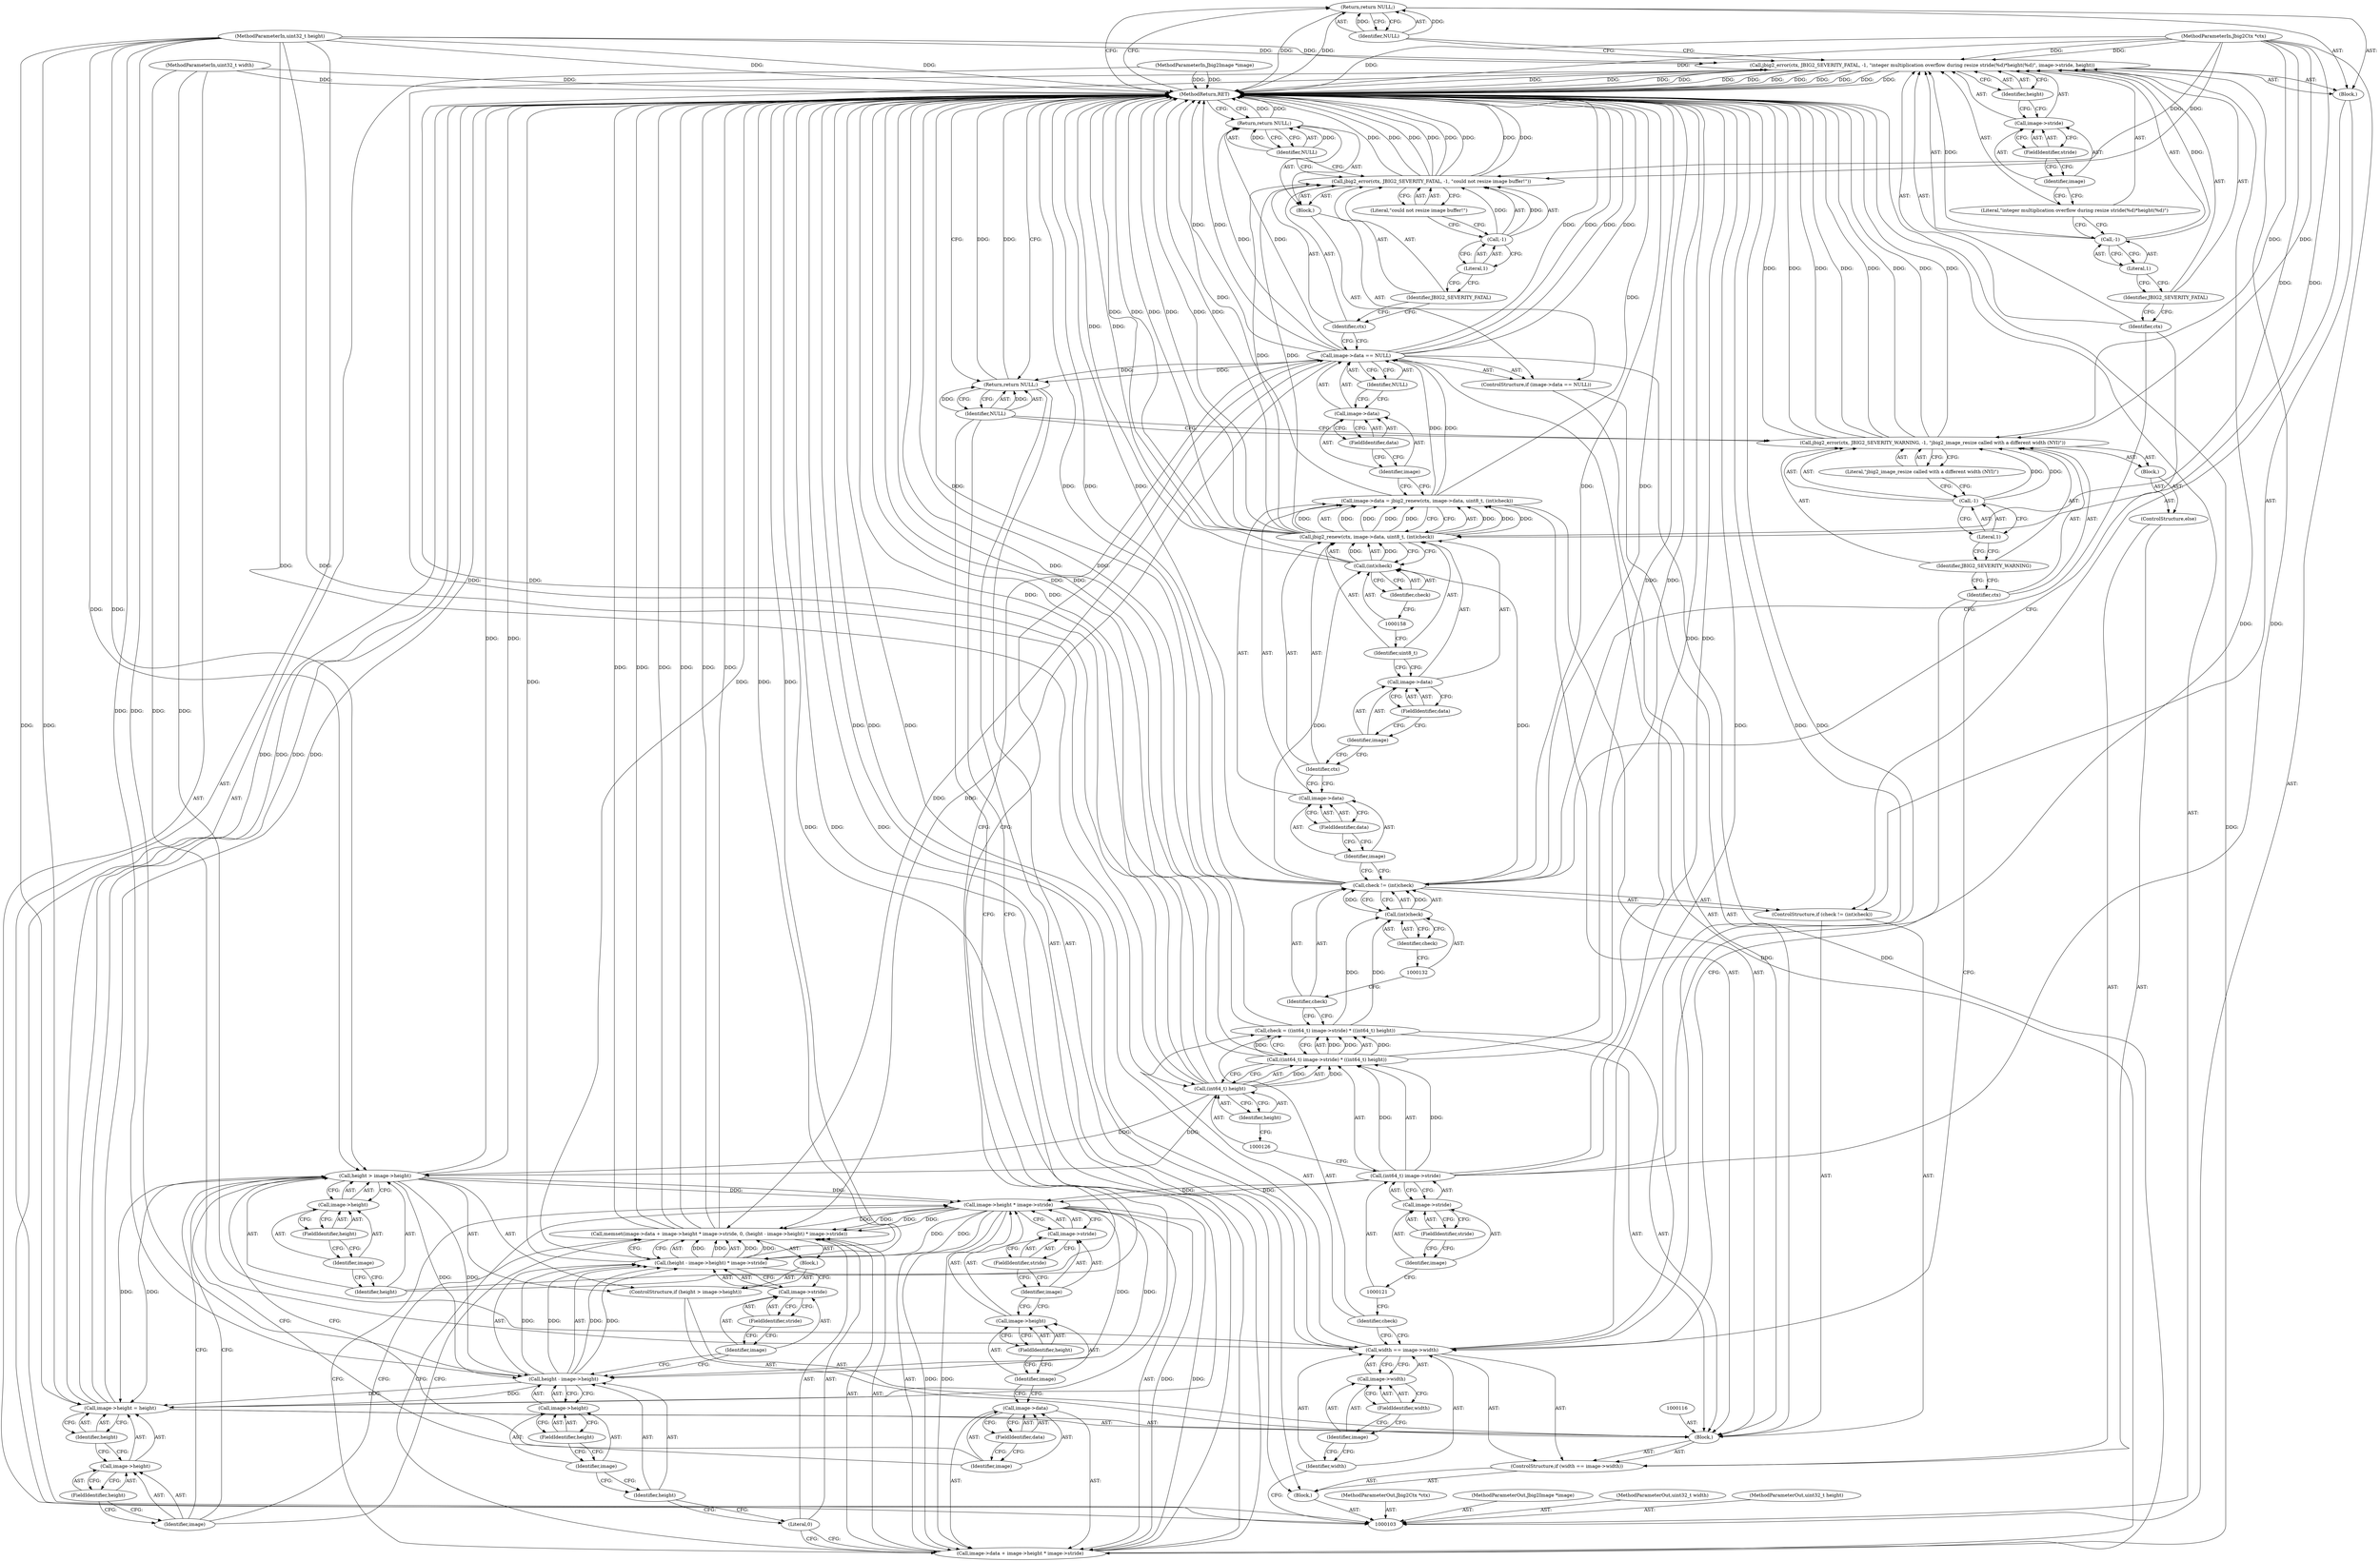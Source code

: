 digraph "0_ghostscript_e698d5c11d27212aa1098bc5b1673a3378563092_6" {
"1000145" [label="(Return,return NULL;)"];
"1000146" [label="(Identifier,NULL)"];
"1000150" [label="(FieldIdentifier,data)"];
"1000151" [label="(Call,jbig2_renew(ctx, image->data, uint8_t, (int)check))"];
"1000152" [label="(Identifier,ctx)"];
"1000153" [label="(Call,image->data)"];
"1000154" [label="(Identifier,image)"];
"1000155" [label="(FieldIdentifier,data)"];
"1000156" [label="(Identifier,uint8_t)"];
"1000157" [label="(Call,(int)check)"];
"1000159" [label="(Identifier,check)"];
"1000147" [label="(Call,image->data = jbig2_renew(ctx, image->data, uint8_t, (int)check))"];
"1000148" [label="(Call,image->data)"];
"1000149" [label="(Identifier,image)"];
"1000161" [label="(Call,image->data == NULL)"];
"1000162" [label="(Call,image->data)"];
"1000163" [label="(Identifier,image)"];
"1000164" [label="(FieldIdentifier,data)"];
"1000165" [label="(Identifier,NULL)"];
"1000166" [label="(Block,)"];
"1000160" [label="(ControlStructure,if (image->data == NULL))"];
"1000167" [label="(Call,jbig2_error(ctx, JBIG2_SEVERITY_FATAL, -1, \"could not resize image buffer!\"))"];
"1000168" [label="(Identifier,ctx)"];
"1000169" [label="(Identifier,JBIG2_SEVERITY_FATAL)"];
"1000170" [label="(Call,-1)"];
"1000171" [label="(Literal,1)"];
"1000172" [label="(Literal,\"could not resize image buffer!\")"];
"1000173" [label="(Return,return NULL;)"];
"1000174" [label="(Identifier,NULL)"];
"1000176" [label="(Call,height > image->height)"];
"1000177" [label="(Identifier,height)"];
"1000178" [label="(Call,image->height)"];
"1000179" [label="(Identifier,image)"];
"1000180" [label="(FieldIdentifier,height)"];
"1000181" [label="(Block,)"];
"1000175" [label="(ControlStructure,if (height > image->height))"];
"1000203" [label="(FieldIdentifier,stride)"];
"1000182" [label="(Call,memset(image->data + image->height * image->stride, 0, (height - image->height) * image->stride))"];
"1000183" [label="(Call,image->data + image->height * image->stride)"];
"1000184" [label="(Call,image->data)"];
"1000185" [label="(Identifier,image)"];
"1000186" [label="(FieldIdentifier,data)"];
"1000187" [label="(Call,image->height * image->stride)"];
"1000188" [label="(Call,image->height)"];
"1000189" [label="(Identifier,image)"];
"1000190" [label="(FieldIdentifier,height)"];
"1000191" [label="(Call,image->stride)"];
"1000192" [label="(Identifier,image)"];
"1000193" [label="(FieldIdentifier,stride)"];
"1000194" [label="(Literal,0)"];
"1000195" [label="(Call,(height - image->height) * image->stride)"];
"1000196" [label="(Call,height - image->height)"];
"1000197" [label="(Identifier,height)"];
"1000198" [label="(Call,image->height)"];
"1000199" [label="(Identifier,image)"];
"1000200" [label="(FieldIdentifier,height)"];
"1000201" [label="(Call,image->stride)"];
"1000202" [label="(Identifier,image)"];
"1000219" [label="(MethodReturn,RET)"];
"1000104" [label="(MethodParameterIn,Jbig2Ctx *ctx)"];
"1000298" [label="(MethodParameterOut,Jbig2Ctx *ctx)"];
"1000105" [label="(MethodParameterIn,Jbig2Image *image)"];
"1000299" [label="(MethodParameterOut,Jbig2Image *image)"];
"1000106" [label="(MethodParameterIn,uint32_t width)"];
"1000300" [label="(MethodParameterOut,uint32_t width)"];
"1000107" [label="(MethodParameterIn,uint32_t height)"];
"1000301" [label="(MethodParameterOut,uint32_t height)"];
"1000207" [label="(FieldIdentifier,height)"];
"1000208" [label="(Identifier,height)"];
"1000204" [label="(Call,image->height = height)"];
"1000205" [label="(Call,image->height)"];
"1000206" [label="(Identifier,image)"];
"1000210" [label="(Block,)"];
"1000209" [label="(ControlStructure,else)"];
"1000212" [label="(Identifier,ctx)"];
"1000213" [label="(Identifier,JBIG2_SEVERITY_WARNING)"];
"1000214" [label="(Call,-1)"];
"1000215" [label="(Literal,1)"];
"1000216" [label="(Literal,\"jbig2_image_resize called with a different width (NYI)\")"];
"1000211" [label="(Call,jbig2_error(ctx, JBIG2_SEVERITY_WARNING, -1, \"jbig2_image_resize called with a different width (NYI)\"))"];
"1000218" [label="(Identifier,NULL)"];
"1000217" [label="(Return,return NULL;)"];
"1000108" [label="(Block,)"];
"1000112" [label="(Call,image->width)"];
"1000113" [label="(Identifier,image)"];
"1000114" [label="(FieldIdentifier,width)"];
"1000109" [label="(ControlStructure,if (width == image->width))"];
"1000110" [label="(Call,width == image->width)"];
"1000111" [label="(Identifier,width)"];
"1000117" [label="(Call,check = ((int64_t) image->stride) * ((int64_t) height))"];
"1000118" [label="(Identifier,check)"];
"1000119" [label="(Call,((int64_t) image->stride) * ((int64_t) height))"];
"1000120" [label="(Call,(int64_t) image->stride)"];
"1000122" [label="(Call,image->stride)"];
"1000123" [label="(Identifier,image)"];
"1000124" [label="(FieldIdentifier,stride)"];
"1000125" [label="(Call,(int64_t) height)"];
"1000127" [label="(Identifier,height)"];
"1000115" [label="(Block,)"];
"1000129" [label="(Call,check != (int)check)"];
"1000130" [label="(Identifier,check)"];
"1000131" [label="(Call,(int)check)"];
"1000133" [label="(Identifier,check)"];
"1000134" [label="(Block,)"];
"1000128" [label="(ControlStructure,if (check != (int)check))"];
"1000135" [label="(Call,jbig2_error(ctx, JBIG2_SEVERITY_FATAL, -1, \"integer multiplication overflow during resize stride(%d)*height(%d)\", image->stride, height))"];
"1000141" [label="(Call,image->stride)"];
"1000142" [label="(Identifier,image)"];
"1000143" [label="(FieldIdentifier,stride)"];
"1000144" [label="(Identifier,height)"];
"1000136" [label="(Identifier,ctx)"];
"1000137" [label="(Identifier,JBIG2_SEVERITY_FATAL)"];
"1000138" [label="(Call,-1)"];
"1000139" [label="(Literal,1)"];
"1000140" [label="(Literal,\"integer multiplication overflow during resize stride(%d)*height(%d)\")"];
"1000145" -> "1000134"  [label="AST: "];
"1000145" -> "1000146"  [label="CFG: "];
"1000146" -> "1000145"  [label="AST: "];
"1000219" -> "1000145"  [label="CFG: "];
"1000145" -> "1000219"  [label="DDG: "];
"1000146" -> "1000145"  [label="DDG: "];
"1000146" -> "1000145"  [label="AST: "];
"1000146" -> "1000135"  [label="CFG: "];
"1000145" -> "1000146"  [label="CFG: "];
"1000146" -> "1000145"  [label="DDG: "];
"1000150" -> "1000148"  [label="AST: "];
"1000150" -> "1000149"  [label="CFG: "];
"1000148" -> "1000150"  [label="CFG: "];
"1000151" -> "1000147"  [label="AST: "];
"1000151" -> "1000157"  [label="CFG: "];
"1000152" -> "1000151"  [label="AST: "];
"1000153" -> "1000151"  [label="AST: "];
"1000156" -> "1000151"  [label="AST: "];
"1000157" -> "1000151"  [label="AST: "];
"1000147" -> "1000151"  [label="CFG: "];
"1000151" -> "1000219"  [label="DDG: "];
"1000151" -> "1000219"  [label="DDG: "];
"1000151" -> "1000219"  [label="DDG: "];
"1000151" -> "1000147"  [label="DDG: "];
"1000151" -> "1000147"  [label="DDG: "];
"1000151" -> "1000147"  [label="DDG: "];
"1000151" -> "1000147"  [label="DDG: "];
"1000104" -> "1000151"  [label="DDG: "];
"1000157" -> "1000151"  [label="DDG: "];
"1000151" -> "1000167"  [label="DDG: "];
"1000152" -> "1000151"  [label="AST: "];
"1000152" -> "1000148"  [label="CFG: "];
"1000154" -> "1000152"  [label="CFG: "];
"1000153" -> "1000151"  [label="AST: "];
"1000153" -> "1000155"  [label="CFG: "];
"1000154" -> "1000153"  [label="AST: "];
"1000155" -> "1000153"  [label="AST: "];
"1000156" -> "1000153"  [label="CFG: "];
"1000154" -> "1000153"  [label="AST: "];
"1000154" -> "1000152"  [label="CFG: "];
"1000155" -> "1000154"  [label="CFG: "];
"1000155" -> "1000153"  [label="AST: "];
"1000155" -> "1000154"  [label="CFG: "];
"1000153" -> "1000155"  [label="CFG: "];
"1000156" -> "1000151"  [label="AST: "];
"1000156" -> "1000153"  [label="CFG: "];
"1000158" -> "1000156"  [label="CFG: "];
"1000157" -> "1000151"  [label="AST: "];
"1000157" -> "1000159"  [label="CFG: "];
"1000158" -> "1000157"  [label="AST: "];
"1000159" -> "1000157"  [label="AST: "];
"1000151" -> "1000157"  [label="CFG: "];
"1000157" -> "1000219"  [label="DDG: "];
"1000157" -> "1000151"  [label="DDG: "];
"1000129" -> "1000157"  [label="DDG: "];
"1000159" -> "1000157"  [label="AST: "];
"1000159" -> "1000158"  [label="CFG: "];
"1000157" -> "1000159"  [label="CFG: "];
"1000147" -> "1000115"  [label="AST: "];
"1000147" -> "1000151"  [label="CFG: "];
"1000148" -> "1000147"  [label="AST: "];
"1000151" -> "1000147"  [label="AST: "];
"1000163" -> "1000147"  [label="CFG: "];
"1000147" -> "1000219"  [label="DDG: "];
"1000151" -> "1000147"  [label="DDG: "];
"1000151" -> "1000147"  [label="DDG: "];
"1000151" -> "1000147"  [label="DDG: "];
"1000151" -> "1000147"  [label="DDG: "];
"1000147" -> "1000161"  [label="DDG: "];
"1000148" -> "1000147"  [label="AST: "];
"1000148" -> "1000150"  [label="CFG: "];
"1000149" -> "1000148"  [label="AST: "];
"1000150" -> "1000148"  [label="AST: "];
"1000152" -> "1000148"  [label="CFG: "];
"1000149" -> "1000148"  [label="AST: "];
"1000149" -> "1000129"  [label="CFG: "];
"1000150" -> "1000149"  [label="CFG: "];
"1000161" -> "1000160"  [label="AST: "];
"1000161" -> "1000165"  [label="CFG: "];
"1000162" -> "1000161"  [label="AST: "];
"1000165" -> "1000161"  [label="AST: "];
"1000168" -> "1000161"  [label="CFG: "];
"1000177" -> "1000161"  [label="CFG: "];
"1000161" -> "1000219"  [label="DDG: "];
"1000161" -> "1000219"  [label="DDG: "];
"1000161" -> "1000219"  [label="DDG: "];
"1000147" -> "1000161"  [label="DDG: "];
"1000161" -> "1000173"  [label="DDG: "];
"1000161" -> "1000182"  [label="DDG: "];
"1000161" -> "1000183"  [label="DDG: "];
"1000161" -> "1000217"  [label="DDG: "];
"1000162" -> "1000161"  [label="AST: "];
"1000162" -> "1000164"  [label="CFG: "];
"1000163" -> "1000162"  [label="AST: "];
"1000164" -> "1000162"  [label="AST: "];
"1000165" -> "1000162"  [label="CFG: "];
"1000163" -> "1000162"  [label="AST: "];
"1000163" -> "1000147"  [label="CFG: "];
"1000164" -> "1000163"  [label="CFG: "];
"1000164" -> "1000162"  [label="AST: "];
"1000164" -> "1000163"  [label="CFG: "];
"1000162" -> "1000164"  [label="CFG: "];
"1000165" -> "1000161"  [label="AST: "];
"1000165" -> "1000162"  [label="CFG: "];
"1000161" -> "1000165"  [label="CFG: "];
"1000166" -> "1000160"  [label="AST: "];
"1000167" -> "1000166"  [label="AST: "];
"1000173" -> "1000166"  [label="AST: "];
"1000160" -> "1000115"  [label="AST: "];
"1000161" -> "1000160"  [label="AST: "];
"1000166" -> "1000160"  [label="AST: "];
"1000167" -> "1000166"  [label="AST: "];
"1000167" -> "1000172"  [label="CFG: "];
"1000168" -> "1000167"  [label="AST: "];
"1000169" -> "1000167"  [label="AST: "];
"1000170" -> "1000167"  [label="AST: "];
"1000172" -> "1000167"  [label="AST: "];
"1000174" -> "1000167"  [label="CFG: "];
"1000167" -> "1000219"  [label="DDG: "];
"1000167" -> "1000219"  [label="DDG: "];
"1000167" -> "1000219"  [label="DDG: "];
"1000167" -> "1000219"  [label="DDG: "];
"1000151" -> "1000167"  [label="DDG: "];
"1000104" -> "1000167"  [label="DDG: "];
"1000170" -> "1000167"  [label="DDG: "];
"1000168" -> "1000167"  [label="AST: "];
"1000168" -> "1000161"  [label="CFG: "];
"1000169" -> "1000168"  [label="CFG: "];
"1000169" -> "1000167"  [label="AST: "];
"1000169" -> "1000168"  [label="CFG: "];
"1000171" -> "1000169"  [label="CFG: "];
"1000170" -> "1000167"  [label="AST: "];
"1000170" -> "1000171"  [label="CFG: "];
"1000171" -> "1000170"  [label="AST: "];
"1000172" -> "1000170"  [label="CFG: "];
"1000170" -> "1000167"  [label="DDG: "];
"1000171" -> "1000170"  [label="AST: "];
"1000171" -> "1000169"  [label="CFG: "];
"1000170" -> "1000171"  [label="CFG: "];
"1000172" -> "1000167"  [label="AST: "];
"1000172" -> "1000170"  [label="CFG: "];
"1000167" -> "1000172"  [label="CFG: "];
"1000173" -> "1000166"  [label="AST: "];
"1000173" -> "1000174"  [label="CFG: "];
"1000174" -> "1000173"  [label="AST: "];
"1000219" -> "1000173"  [label="CFG: "];
"1000173" -> "1000219"  [label="DDG: "];
"1000174" -> "1000173"  [label="DDG: "];
"1000161" -> "1000173"  [label="DDG: "];
"1000174" -> "1000173"  [label="AST: "];
"1000174" -> "1000167"  [label="CFG: "];
"1000173" -> "1000174"  [label="CFG: "];
"1000174" -> "1000173"  [label="DDG: "];
"1000176" -> "1000175"  [label="AST: "];
"1000176" -> "1000178"  [label="CFG: "];
"1000177" -> "1000176"  [label="AST: "];
"1000178" -> "1000176"  [label="AST: "];
"1000185" -> "1000176"  [label="CFG: "];
"1000206" -> "1000176"  [label="CFG: "];
"1000176" -> "1000219"  [label="DDG: "];
"1000125" -> "1000176"  [label="DDG: "];
"1000107" -> "1000176"  [label="DDG: "];
"1000176" -> "1000187"  [label="DDG: "];
"1000176" -> "1000196"  [label="DDG: "];
"1000176" -> "1000204"  [label="DDG: "];
"1000177" -> "1000176"  [label="AST: "];
"1000177" -> "1000161"  [label="CFG: "];
"1000179" -> "1000177"  [label="CFG: "];
"1000178" -> "1000176"  [label="AST: "];
"1000178" -> "1000180"  [label="CFG: "];
"1000179" -> "1000178"  [label="AST: "];
"1000180" -> "1000178"  [label="AST: "];
"1000176" -> "1000178"  [label="CFG: "];
"1000179" -> "1000178"  [label="AST: "];
"1000179" -> "1000177"  [label="CFG: "];
"1000180" -> "1000179"  [label="CFG: "];
"1000180" -> "1000178"  [label="AST: "];
"1000180" -> "1000179"  [label="CFG: "];
"1000178" -> "1000180"  [label="CFG: "];
"1000181" -> "1000175"  [label="AST: "];
"1000182" -> "1000181"  [label="AST: "];
"1000175" -> "1000115"  [label="AST: "];
"1000176" -> "1000175"  [label="AST: "];
"1000181" -> "1000175"  [label="AST: "];
"1000203" -> "1000201"  [label="AST: "];
"1000203" -> "1000202"  [label="CFG: "];
"1000201" -> "1000203"  [label="CFG: "];
"1000182" -> "1000181"  [label="AST: "];
"1000182" -> "1000195"  [label="CFG: "];
"1000183" -> "1000182"  [label="AST: "];
"1000194" -> "1000182"  [label="AST: "];
"1000195" -> "1000182"  [label="AST: "];
"1000206" -> "1000182"  [label="CFG: "];
"1000182" -> "1000219"  [label="DDG: "];
"1000182" -> "1000219"  [label="DDG: "];
"1000182" -> "1000219"  [label="DDG: "];
"1000161" -> "1000182"  [label="DDG: "];
"1000187" -> "1000182"  [label="DDG: "];
"1000187" -> "1000182"  [label="DDG: "];
"1000195" -> "1000182"  [label="DDG: "];
"1000195" -> "1000182"  [label="DDG: "];
"1000183" -> "1000182"  [label="AST: "];
"1000183" -> "1000187"  [label="CFG: "];
"1000184" -> "1000183"  [label="AST: "];
"1000187" -> "1000183"  [label="AST: "];
"1000194" -> "1000183"  [label="CFG: "];
"1000183" -> "1000219"  [label="DDG: "];
"1000183" -> "1000219"  [label="DDG: "];
"1000161" -> "1000183"  [label="DDG: "];
"1000187" -> "1000183"  [label="DDG: "];
"1000187" -> "1000183"  [label="DDG: "];
"1000184" -> "1000183"  [label="AST: "];
"1000184" -> "1000186"  [label="CFG: "];
"1000185" -> "1000184"  [label="AST: "];
"1000186" -> "1000184"  [label="AST: "];
"1000189" -> "1000184"  [label="CFG: "];
"1000185" -> "1000184"  [label="AST: "];
"1000185" -> "1000176"  [label="CFG: "];
"1000186" -> "1000185"  [label="CFG: "];
"1000186" -> "1000184"  [label="AST: "];
"1000186" -> "1000185"  [label="CFG: "];
"1000184" -> "1000186"  [label="CFG: "];
"1000187" -> "1000183"  [label="AST: "];
"1000187" -> "1000191"  [label="CFG: "];
"1000188" -> "1000187"  [label="AST: "];
"1000191" -> "1000187"  [label="AST: "];
"1000183" -> "1000187"  [label="CFG: "];
"1000187" -> "1000182"  [label="DDG: "];
"1000187" -> "1000182"  [label="DDG: "];
"1000187" -> "1000183"  [label="DDG: "];
"1000187" -> "1000183"  [label="DDG: "];
"1000176" -> "1000187"  [label="DDG: "];
"1000120" -> "1000187"  [label="DDG: "];
"1000187" -> "1000196"  [label="DDG: "];
"1000187" -> "1000195"  [label="DDG: "];
"1000188" -> "1000187"  [label="AST: "];
"1000188" -> "1000190"  [label="CFG: "];
"1000189" -> "1000188"  [label="AST: "];
"1000190" -> "1000188"  [label="AST: "];
"1000192" -> "1000188"  [label="CFG: "];
"1000189" -> "1000188"  [label="AST: "];
"1000189" -> "1000184"  [label="CFG: "];
"1000190" -> "1000189"  [label="CFG: "];
"1000190" -> "1000188"  [label="AST: "];
"1000190" -> "1000189"  [label="CFG: "];
"1000188" -> "1000190"  [label="CFG: "];
"1000191" -> "1000187"  [label="AST: "];
"1000191" -> "1000193"  [label="CFG: "];
"1000192" -> "1000191"  [label="AST: "];
"1000193" -> "1000191"  [label="AST: "];
"1000187" -> "1000191"  [label="CFG: "];
"1000192" -> "1000191"  [label="AST: "];
"1000192" -> "1000188"  [label="CFG: "];
"1000193" -> "1000192"  [label="CFG: "];
"1000193" -> "1000191"  [label="AST: "];
"1000193" -> "1000192"  [label="CFG: "];
"1000191" -> "1000193"  [label="CFG: "];
"1000194" -> "1000182"  [label="AST: "];
"1000194" -> "1000183"  [label="CFG: "];
"1000197" -> "1000194"  [label="CFG: "];
"1000195" -> "1000182"  [label="AST: "];
"1000195" -> "1000201"  [label="CFG: "];
"1000196" -> "1000195"  [label="AST: "];
"1000201" -> "1000195"  [label="AST: "];
"1000182" -> "1000195"  [label="CFG: "];
"1000195" -> "1000219"  [label="DDG: "];
"1000195" -> "1000219"  [label="DDG: "];
"1000195" -> "1000182"  [label="DDG: "];
"1000195" -> "1000182"  [label="DDG: "];
"1000196" -> "1000195"  [label="DDG: "];
"1000196" -> "1000195"  [label="DDG: "];
"1000187" -> "1000195"  [label="DDG: "];
"1000196" -> "1000195"  [label="AST: "];
"1000196" -> "1000198"  [label="CFG: "];
"1000197" -> "1000196"  [label="AST: "];
"1000198" -> "1000196"  [label="AST: "];
"1000202" -> "1000196"  [label="CFG: "];
"1000196" -> "1000195"  [label="DDG: "];
"1000196" -> "1000195"  [label="DDG: "];
"1000176" -> "1000196"  [label="DDG: "];
"1000107" -> "1000196"  [label="DDG: "];
"1000187" -> "1000196"  [label="DDG: "];
"1000196" -> "1000204"  [label="DDG: "];
"1000197" -> "1000196"  [label="AST: "];
"1000197" -> "1000194"  [label="CFG: "];
"1000199" -> "1000197"  [label="CFG: "];
"1000198" -> "1000196"  [label="AST: "];
"1000198" -> "1000200"  [label="CFG: "];
"1000199" -> "1000198"  [label="AST: "];
"1000200" -> "1000198"  [label="AST: "];
"1000196" -> "1000198"  [label="CFG: "];
"1000199" -> "1000198"  [label="AST: "];
"1000199" -> "1000197"  [label="CFG: "];
"1000200" -> "1000199"  [label="CFG: "];
"1000200" -> "1000198"  [label="AST: "];
"1000200" -> "1000199"  [label="CFG: "];
"1000198" -> "1000200"  [label="CFG: "];
"1000201" -> "1000195"  [label="AST: "];
"1000201" -> "1000203"  [label="CFG: "];
"1000202" -> "1000201"  [label="AST: "];
"1000203" -> "1000201"  [label="AST: "];
"1000195" -> "1000201"  [label="CFG: "];
"1000202" -> "1000201"  [label="AST: "];
"1000202" -> "1000196"  [label="CFG: "];
"1000203" -> "1000202"  [label="CFG: "];
"1000219" -> "1000103"  [label="AST: "];
"1000219" -> "1000145"  [label="CFG: "];
"1000219" -> "1000173"  [label="CFG: "];
"1000219" -> "1000217"  [label="CFG: "];
"1000173" -> "1000219"  [label="DDG: "];
"1000217" -> "1000219"  [label="DDG: "];
"1000145" -> "1000219"  [label="DDG: "];
"1000183" -> "1000219"  [label="DDG: "];
"1000183" -> "1000219"  [label="DDG: "];
"1000167" -> "1000219"  [label="DDG: "];
"1000167" -> "1000219"  [label="DDG: "];
"1000167" -> "1000219"  [label="DDG: "];
"1000167" -> "1000219"  [label="DDG: "];
"1000151" -> "1000219"  [label="DDG: "];
"1000151" -> "1000219"  [label="DDG: "];
"1000151" -> "1000219"  [label="DDG: "];
"1000104" -> "1000219"  [label="DDG: "];
"1000105" -> "1000219"  [label="DDG: "];
"1000211" -> "1000219"  [label="DDG: "];
"1000211" -> "1000219"  [label="DDG: "];
"1000211" -> "1000219"  [label="DDG: "];
"1000211" -> "1000219"  [label="DDG: "];
"1000135" -> "1000219"  [label="DDG: "];
"1000135" -> "1000219"  [label="DDG: "];
"1000135" -> "1000219"  [label="DDG: "];
"1000135" -> "1000219"  [label="DDG: "];
"1000135" -> "1000219"  [label="DDG: "];
"1000135" -> "1000219"  [label="DDG: "];
"1000125" -> "1000219"  [label="DDG: "];
"1000110" -> "1000219"  [label="DDG: "];
"1000110" -> "1000219"  [label="DDG: "];
"1000110" -> "1000219"  [label="DDG: "];
"1000182" -> "1000219"  [label="DDG: "];
"1000182" -> "1000219"  [label="DDG: "];
"1000182" -> "1000219"  [label="DDG: "];
"1000157" -> "1000219"  [label="DDG: "];
"1000129" -> "1000219"  [label="DDG: "];
"1000129" -> "1000219"  [label="DDG: "];
"1000129" -> "1000219"  [label="DDG: "];
"1000119" -> "1000219"  [label="DDG: "];
"1000119" -> "1000219"  [label="DDG: "];
"1000195" -> "1000219"  [label="DDG: "];
"1000195" -> "1000219"  [label="DDG: "];
"1000107" -> "1000219"  [label="DDG: "];
"1000147" -> "1000219"  [label="DDG: "];
"1000204" -> "1000219"  [label="DDG: "];
"1000204" -> "1000219"  [label="DDG: "];
"1000176" -> "1000219"  [label="DDG: "];
"1000120" -> "1000219"  [label="DDG: "];
"1000117" -> "1000219"  [label="DDG: "];
"1000161" -> "1000219"  [label="DDG: "];
"1000161" -> "1000219"  [label="DDG: "];
"1000161" -> "1000219"  [label="DDG: "];
"1000106" -> "1000219"  [label="DDG: "];
"1000104" -> "1000103"  [label="AST: "];
"1000104" -> "1000219"  [label="DDG: "];
"1000104" -> "1000135"  [label="DDG: "];
"1000104" -> "1000151"  [label="DDG: "];
"1000104" -> "1000167"  [label="DDG: "];
"1000104" -> "1000211"  [label="DDG: "];
"1000298" -> "1000103"  [label="AST: "];
"1000105" -> "1000103"  [label="AST: "];
"1000105" -> "1000219"  [label="DDG: "];
"1000299" -> "1000103"  [label="AST: "];
"1000106" -> "1000103"  [label="AST: "];
"1000106" -> "1000219"  [label="DDG: "];
"1000106" -> "1000110"  [label="DDG: "];
"1000300" -> "1000103"  [label="AST: "];
"1000107" -> "1000103"  [label="AST: "];
"1000107" -> "1000219"  [label="DDG: "];
"1000107" -> "1000125"  [label="DDG: "];
"1000107" -> "1000135"  [label="DDG: "];
"1000107" -> "1000176"  [label="DDG: "];
"1000107" -> "1000196"  [label="DDG: "];
"1000107" -> "1000204"  [label="DDG: "];
"1000301" -> "1000103"  [label="AST: "];
"1000207" -> "1000205"  [label="AST: "];
"1000207" -> "1000206"  [label="CFG: "];
"1000205" -> "1000207"  [label="CFG: "];
"1000208" -> "1000204"  [label="AST: "];
"1000208" -> "1000205"  [label="CFG: "];
"1000204" -> "1000208"  [label="CFG: "];
"1000204" -> "1000115"  [label="AST: "];
"1000204" -> "1000208"  [label="CFG: "];
"1000205" -> "1000204"  [label="AST: "];
"1000208" -> "1000204"  [label="AST: "];
"1000218" -> "1000204"  [label="CFG: "];
"1000204" -> "1000219"  [label="DDG: "];
"1000204" -> "1000219"  [label="DDG: "];
"1000196" -> "1000204"  [label="DDG: "];
"1000176" -> "1000204"  [label="DDG: "];
"1000107" -> "1000204"  [label="DDG: "];
"1000205" -> "1000204"  [label="AST: "];
"1000205" -> "1000207"  [label="CFG: "];
"1000206" -> "1000205"  [label="AST: "];
"1000207" -> "1000205"  [label="AST: "];
"1000208" -> "1000205"  [label="CFG: "];
"1000206" -> "1000205"  [label="AST: "];
"1000206" -> "1000182"  [label="CFG: "];
"1000206" -> "1000176"  [label="CFG: "];
"1000207" -> "1000206"  [label="CFG: "];
"1000210" -> "1000209"  [label="AST: "];
"1000211" -> "1000210"  [label="AST: "];
"1000209" -> "1000109"  [label="AST: "];
"1000210" -> "1000209"  [label="AST: "];
"1000212" -> "1000211"  [label="AST: "];
"1000212" -> "1000110"  [label="CFG: "];
"1000213" -> "1000212"  [label="CFG: "];
"1000213" -> "1000211"  [label="AST: "];
"1000213" -> "1000212"  [label="CFG: "];
"1000215" -> "1000213"  [label="CFG: "];
"1000214" -> "1000211"  [label="AST: "];
"1000214" -> "1000215"  [label="CFG: "];
"1000215" -> "1000214"  [label="AST: "];
"1000216" -> "1000214"  [label="CFG: "];
"1000214" -> "1000211"  [label="DDG: "];
"1000215" -> "1000214"  [label="AST: "];
"1000215" -> "1000213"  [label="CFG: "];
"1000214" -> "1000215"  [label="CFG: "];
"1000216" -> "1000211"  [label="AST: "];
"1000216" -> "1000214"  [label="CFG: "];
"1000211" -> "1000216"  [label="CFG: "];
"1000211" -> "1000210"  [label="AST: "];
"1000211" -> "1000216"  [label="CFG: "];
"1000212" -> "1000211"  [label="AST: "];
"1000213" -> "1000211"  [label="AST: "];
"1000214" -> "1000211"  [label="AST: "];
"1000216" -> "1000211"  [label="AST: "];
"1000218" -> "1000211"  [label="CFG: "];
"1000211" -> "1000219"  [label="DDG: "];
"1000211" -> "1000219"  [label="DDG: "];
"1000211" -> "1000219"  [label="DDG: "];
"1000211" -> "1000219"  [label="DDG: "];
"1000104" -> "1000211"  [label="DDG: "];
"1000214" -> "1000211"  [label="DDG: "];
"1000218" -> "1000217"  [label="AST: "];
"1000218" -> "1000204"  [label="CFG: "];
"1000218" -> "1000211"  [label="CFG: "];
"1000217" -> "1000218"  [label="CFG: "];
"1000218" -> "1000217"  [label="DDG: "];
"1000217" -> "1000108"  [label="AST: "];
"1000217" -> "1000218"  [label="CFG: "];
"1000218" -> "1000217"  [label="AST: "];
"1000219" -> "1000217"  [label="CFG: "];
"1000217" -> "1000219"  [label="DDG: "];
"1000218" -> "1000217"  [label="DDG: "];
"1000161" -> "1000217"  [label="DDG: "];
"1000108" -> "1000103"  [label="AST: "];
"1000109" -> "1000108"  [label="AST: "];
"1000217" -> "1000108"  [label="AST: "];
"1000112" -> "1000110"  [label="AST: "];
"1000112" -> "1000114"  [label="CFG: "];
"1000113" -> "1000112"  [label="AST: "];
"1000114" -> "1000112"  [label="AST: "];
"1000110" -> "1000112"  [label="CFG: "];
"1000113" -> "1000112"  [label="AST: "];
"1000113" -> "1000111"  [label="CFG: "];
"1000114" -> "1000113"  [label="CFG: "];
"1000114" -> "1000112"  [label="AST: "];
"1000114" -> "1000113"  [label="CFG: "];
"1000112" -> "1000114"  [label="CFG: "];
"1000109" -> "1000108"  [label="AST: "];
"1000110" -> "1000109"  [label="AST: "];
"1000115" -> "1000109"  [label="AST: "];
"1000209" -> "1000109"  [label="AST: "];
"1000110" -> "1000109"  [label="AST: "];
"1000110" -> "1000112"  [label="CFG: "];
"1000111" -> "1000110"  [label="AST: "];
"1000112" -> "1000110"  [label="AST: "];
"1000118" -> "1000110"  [label="CFG: "];
"1000212" -> "1000110"  [label="CFG: "];
"1000110" -> "1000219"  [label="DDG: "];
"1000110" -> "1000219"  [label="DDG: "];
"1000110" -> "1000219"  [label="DDG: "];
"1000106" -> "1000110"  [label="DDG: "];
"1000111" -> "1000110"  [label="AST: "];
"1000111" -> "1000103"  [label="CFG: "];
"1000113" -> "1000111"  [label="CFG: "];
"1000117" -> "1000115"  [label="AST: "];
"1000117" -> "1000119"  [label="CFG: "];
"1000118" -> "1000117"  [label="AST: "];
"1000119" -> "1000117"  [label="AST: "];
"1000130" -> "1000117"  [label="CFG: "];
"1000117" -> "1000219"  [label="DDG: "];
"1000119" -> "1000117"  [label="DDG: "];
"1000119" -> "1000117"  [label="DDG: "];
"1000117" -> "1000131"  [label="DDG: "];
"1000118" -> "1000117"  [label="AST: "];
"1000118" -> "1000110"  [label="CFG: "];
"1000121" -> "1000118"  [label="CFG: "];
"1000119" -> "1000117"  [label="AST: "];
"1000119" -> "1000125"  [label="CFG: "];
"1000120" -> "1000119"  [label="AST: "];
"1000125" -> "1000119"  [label="AST: "];
"1000117" -> "1000119"  [label="CFG: "];
"1000119" -> "1000219"  [label="DDG: "];
"1000119" -> "1000219"  [label="DDG: "];
"1000119" -> "1000117"  [label="DDG: "];
"1000119" -> "1000117"  [label="DDG: "];
"1000120" -> "1000119"  [label="DDG: "];
"1000125" -> "1000119"  [label="DDG: "];
"1000120" -> "1000119"  [label="AST: "];
"1000120" -> "1000122"  [label="CFG: "];
"1000121" -> "1000120"  [label="AST: "];
"1000122" -> "1000120"  [label="AST: "];
"1000126" -> "1000120"  [label="CFG: "];
"1000120" -> "1000219"  [label="DDG: "];
"1000120" -> "1000119"  [label="DDG: "];
"1000120" -> "1000135"  [label="DDG: "];
"1000120" -> "1000187"  [label="DDG: "];
"1000122" -> "1000120"  [label="AST: "];
"1000122" -> "1000124"  [label="CFG: "];
"1000123" -> "1000122"  [label="AST: "];
"1000124" -> "1000122"  [label="AST: "];
"1000120" -> "1000122"  [label="CFG: "];
"1000123" -> "1000122"  [label="AST: "];
"1000123" -> "1000121"  [label="CFG: "];
"1000124" -> "1000123"  [label="CFG: "];
"1000124" -> "1000122"  [label="AST: "];
"1000124" -> "1000123"  [label="CFG: "];
"1000122" -> "1000124"  [label="CFG: "];
"1000125" -> "1000119"  [label="AST: "];
"1000125" -> "1000127"  [label="CFG: "];
"1000126" -> "1000125"  [label="AST: "];
"1000127" -> "1000125"  [label="AST: "];
"1000119" -> "1000125"  [label="CFG: "];
"1000125" -> "1000219"  [label="DDG: "];
"1000125" -> "1000119"  [label="DDG: "];
"1000107" -> "1000125"  [label="DDG: "];
"1000125" -> "1000135"  [label="DDG: "];
"1000125" -> "1000176"  [label="DDG: "];
"1000127" -> "1000125"  [label="AST: "];
"1000127" -> "1000126"  [label="CFG: "];
"1000125" -> "1000127"  [label="CFG: "];
"1000115" -> "1000109"  [label="AST: "];
"1000116" -> "1000115"  [label="AST: "];
"1000117" -> "1000115"  [label="AST: "];
"1000128" -> "1000115"  [label="AST: "];
"1000147" -> "1000115"  [label="AST: "];
"1000160" -> "1000115"  [label="AST: "];
"1000175" -> "1000115"  [label="AST: "];
"1000204" -> "1000115"  [label="AST: "];
"1000129" -> "1000128"  [label="AST: "];
"1000129" -> "1000131"  [label="CFG: "];
"1000130" -> "1000129"  [label="AST: "];
"1000131" -> "1000129"  [label="AST: "];
"1000136" -> "1000129"  [label="CFG: "];
"1000149" -> "1000129"  [label="CFG: "];
"1000129" -> "1000219"  [label="DDG: "];
"1000129" -> "1000219"  [label="DDG: "];
"1000129" -> "1000219"  [label="DDG: "];
"1000131" -> "1000129"  [label="DDG: "];
"1000129" -> "1000157"  [label="DDG: "];
"1000130" -> "1000129"  [label="AST: "];
"1000130" -> "1000117"  [label="CFG: "];
"1000132" -> "1000130"  [label="CFG: "];
"1000131" -> "1000129"  [label="AST: "];
"1000131" -> "1000133"  [label="CFG: "];
"1000132" -> "1000131"  [label="AST: "];
"1000133" -> "1000131"  [label="AST: "];
"1000129" -> "1000131"  [label="CFG: "];
"1000131" -> "1000129"  [label="DDG: "];
"1000117" -> "1000131"  [label="DDG: "];
"1000133" -> "1000131"  [label="AST: "];
"1000133" -> "1000132"  [label="CFG: "];
"1000131" -> "1000133"  [label="CFG: "];
"1000134" -> "1000128"  [label="AST: "];
"1000135" -> "1000134"  [label="AST: "];
"1000145" -> "1000134"  [label="AST: "];
"1000128" -> "1000115"  [label="AST: "];
"1000129" -> "1000128"  [label="AST: "];
"1000134" -> "1000128"  [label="AST: "];
"1000135" -> "1000134"  [label="AST: "];
"1000135" -> "1000144"  [label="CFG: "];
"1000136" -> "1000135"  [label="AST: "];
"1000137" -> "1000135"  [label="AST: "];
"1000138" -> "1000135"  [label="AST: "];
"1000140" -> "1000135"  [label="AST: "];
"1000141" -> "1000135"  [label="AST: "];
"1000144" -> "1000135"  [label="AST: "];
"1000146" -> "1000135"  [label="CFG: "];
"1000135" -> "1000219"  [label="DDG: "];
"1000135" -> "1000219"  [label="DDG: "];
"1000135" -> "1000219"  [label="DDG: "];
"1000135" -> "1000219"  [label="DDG: "];
"1000135" -> "1000219"  [label="DDG: "];
"1000135" -> "1000219"  [label="DDG: "];
"1000104" -> "1000135"  [label="DDG: "];
"1000138" -> "1000135"  [label="DDG: "];
"1000120" -> "1000135"  [label="DDG: "];
"1000125" -> "1000135"  [label="DDG: "];
"1000107" -> "1000135"  [label="DDG: "];
"1000141" -> "1000135"  [label="AST: "];
"1000141" -> "1000143"  [label="CFG: "];
"1000142" -> "1000141"  [label="AST: "];
"1000143" -> "1000141"  [label="AST: "];
"1000144" -> "1000141"  [label="CFG: "];
"1000142" -> "1000141"  [label="AST: "];
"1000142" -> "1000140"  [label="CFG: "];
"1000143" -> "1000142"  [label="CFG: "];
"1000143" -> "1000141"  [label="AST: "];
"1000143" -> "1000142"  [label="CFG: "];
"1000141" -> "1000143"  [label="CFG: "];
"1000144" -> "1000135"  [label="AST: "];
"1000144" -> "1000141"  [label="CFG: "];
"1000135" -> "1000144"  [label="CFG: "];
"1000136" -> "1000135"  [label="AST: "];
"1000136" -> "1000129"  [label="CFG: "];
"1000137" -> "1000136"  [label="CFG: "];
"1000137" -> "1000135"  [label="AST: "];
"1000137" -> "1000136"  [label="CFG: "];
"1000139" -> "1000137"  [label="CFG: "];
"1000138" -> "1000135"  [label="AST: "];
"1000138" -> "1000139"  [label="CFG: "];
"1000139" -> "1000138"  [label="AST: "];
"1000140" -> "1000138"  [label="CFG: "];
"1000138" -> "1000135"  [label="DDG: "];
"1000139" -> "1000138"  [label="AST: "];
"1000139" -> "1000137"  [label="CFG: "];
"1000138" -> "1000139"  [label="CFG: "];
"1000140" -> "1000135"  [label="AST: "];
"1000140" -> "1000138"  [label="CFG: "];
"1000142" -> "1000140"  [label="CFG: "];
}
